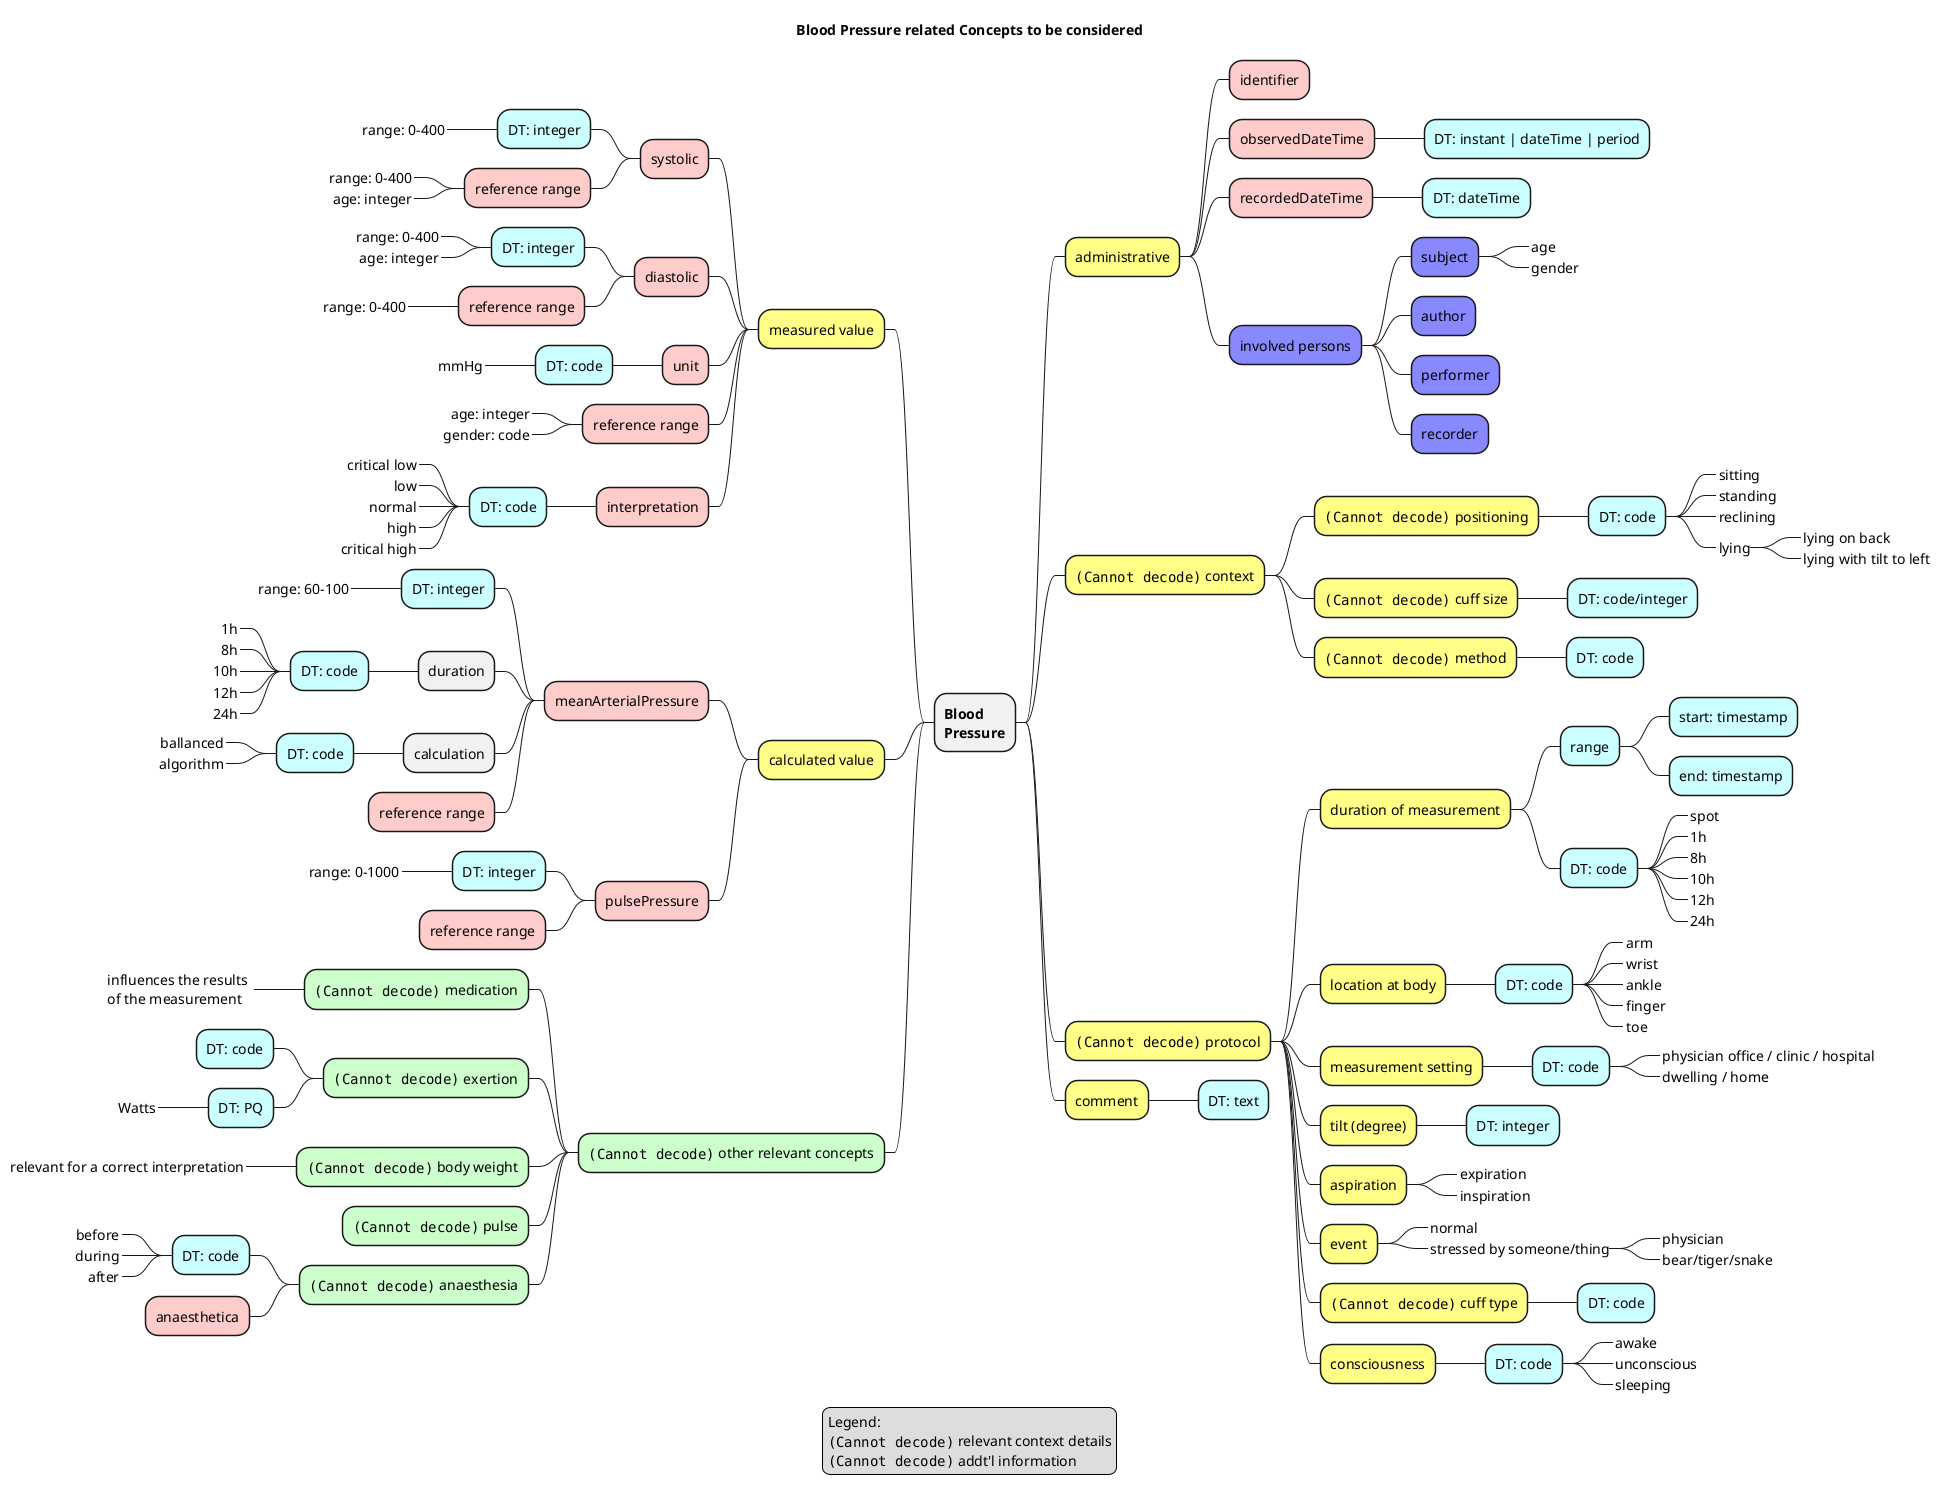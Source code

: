 @startmindmap

skinparam svgDimensionStyle false

title Blood Pressure related Concepts to be considered

legend
Legend:
<img icon_modifier_extension_complex.png> relevant context details
<img icon_page_n_i.gif> addt'l information
end legend

+ **Blood** \n**Pressure**

--[#ff8] measured value
---[#fcc] systolic
----[#cff] DT: integer
-----_ range: 0-400
----[#fcc] reference range
-----_ range: 0-400
-----_ age: integer
---[#fcc] diastolic
----[#cff] DT: integer
-----_ range: 0-400
-----_ age: integer
----[#fcc] reference range
-----_ range: 0-400
---[#fcc] unit
----[#cff] DT: code
-----_ mmHg
---[#fcc] reference range
----_ age: integer
----_ gender: code
---[#fcc] interpretation
----[#cff] DT: code
-----_ critical low
-----_ low
-----_ normal
-----_ high
-----_ critical high

--[#ff8] calculated value
---[#fcc] meanArterialPressure
----[#cff] DT: integer
-----_ range: 60-100
---- duration
-----[#cff] DT: code
------_ 1h
------_ 8h
------_ 10h
------_ 12h
------_ 24h
---- calculation
-----[#cff] DT: code
------_ ballanced
------_ algorithm
----[#fcc] reference range
---[#fcc] pulsePressure
----[#cff] DT: integer
-----_ range: 0-1000
----[#fcc] reference range

--[#cfc]  <img icon_modifier_extension_complex.png> other relevant concepts
---[#cfc] <img icon_modifier_extension_complex.png> medication
----_ influences the results \nof the measurement
---[#cfc] <img icon_modifier_extension_complex.png> exertion
----[#cff] DT: code
----[#cff] DT: PQ
-----_ Watts
---[#cfc] <img icon_modifier_extension_complex.png> body weight
----_ relevant for a correct interpretation
---[#cfc] <img icon_modifier_extension_complex.png> pulse
---[#cfc] <img icon_modifier_extension_complex.png> anaesthesia
----[#cff] DT: code
-----_ before
-----_ during
-----_ after
----[#fcc] anaesthetica

++[#ff8] administrative
+++[#fcc] identifier
+++[#fcc] observedDateTime
++++[#cff] DT: instant | dateTime | period
+++[#fcc] recordedDateTime
++++[#cff] DT: dateTime

+++[#88f] involved persons
++++[#88f] subject
+++++_ age
+++++_ gender
++++[#88f] author
++++[#88f] performer
++++[#88f] recorder

++[#ff8] <img icon_modifier_extension_complex.png> context
+++[#ff8] <img icon_modifier_extension_complex.png> positioning
++++[#cff] DT: code
+++++_ sitting
+++++_ standing
+++++_ reclining
+++++_ lying
++++++_ lying on back
++++++_ lying with tilt to left
+++[#ff8] <img icon_modifier_extension_complex.png> cuff size
++++[#cff] DT: code/integer
+++[#ff8] <img icon_modifier_extension_complex.png> method
++++[#cff] DT: code

++[#ff8] <img icon_page_n_i.gif> protocol
+++[#ff8] duration of measurement
++++[#cff] range
+++++[#cff] start: timestamp
+++++[#cff] end: timestamp
++++[#cff] DT: code
+++++_ spot
+++++_ 1h
+++++_ 8h
+++++_ 10h
+++++_ 12h
+++++_ 24h
+++[#ff8] location at body
++++[#cff] DT: code
+++++_ arm
+++++_ wrist
+++++_ ankle
+++++_ finger
+++++_ toe
+++[#ff8] measurement setting
++++[#cff] DT: code
+++++_ physician office / clinic / hospital
+++++_ dwelling / home
+++[#ff8] tilt (degree)
++++[#cff] DT: integer
+++[#ff8] aspiration
++++_ expiration
++++_ inspiration
+++[#ff8] event
++++_ normal
++++_ stressed by someone/thing
+++++_ physician
+++++_ bear/tiger/snake
+++[#ff8] <img icon_page_n_i.gif> cuff type
++++[#cff] DT: code
+++[#ff8] consciousness
++++[#cff] DT: code
+++++_ awake
+++++_ unconscious
+++++_ sleeping

++[#ff8] comment
+++[#cff] DT: text

@endmindmap